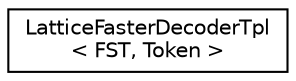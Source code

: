 digraph "Graphical Class Hierarchy"
{
  edge [fontname="Helvetica",fontsize="10",labelfontname="Helvetica",labelfontsize="10"];
  node [fontname="Helvetica",fontsize="10",shape=record];
  rankdir="LR";
  Node0 [label="LatticeFasterDecoderTpl\l\< FST, Token \>",height=0.2,width=0.4,color="black", fillcolor="white", style="filled",URL="$classkaldi_1_1LatticeFasterDecoderTpl.html",tooltip="This is the \"normal\" lattice-generating decoder. "];
}
